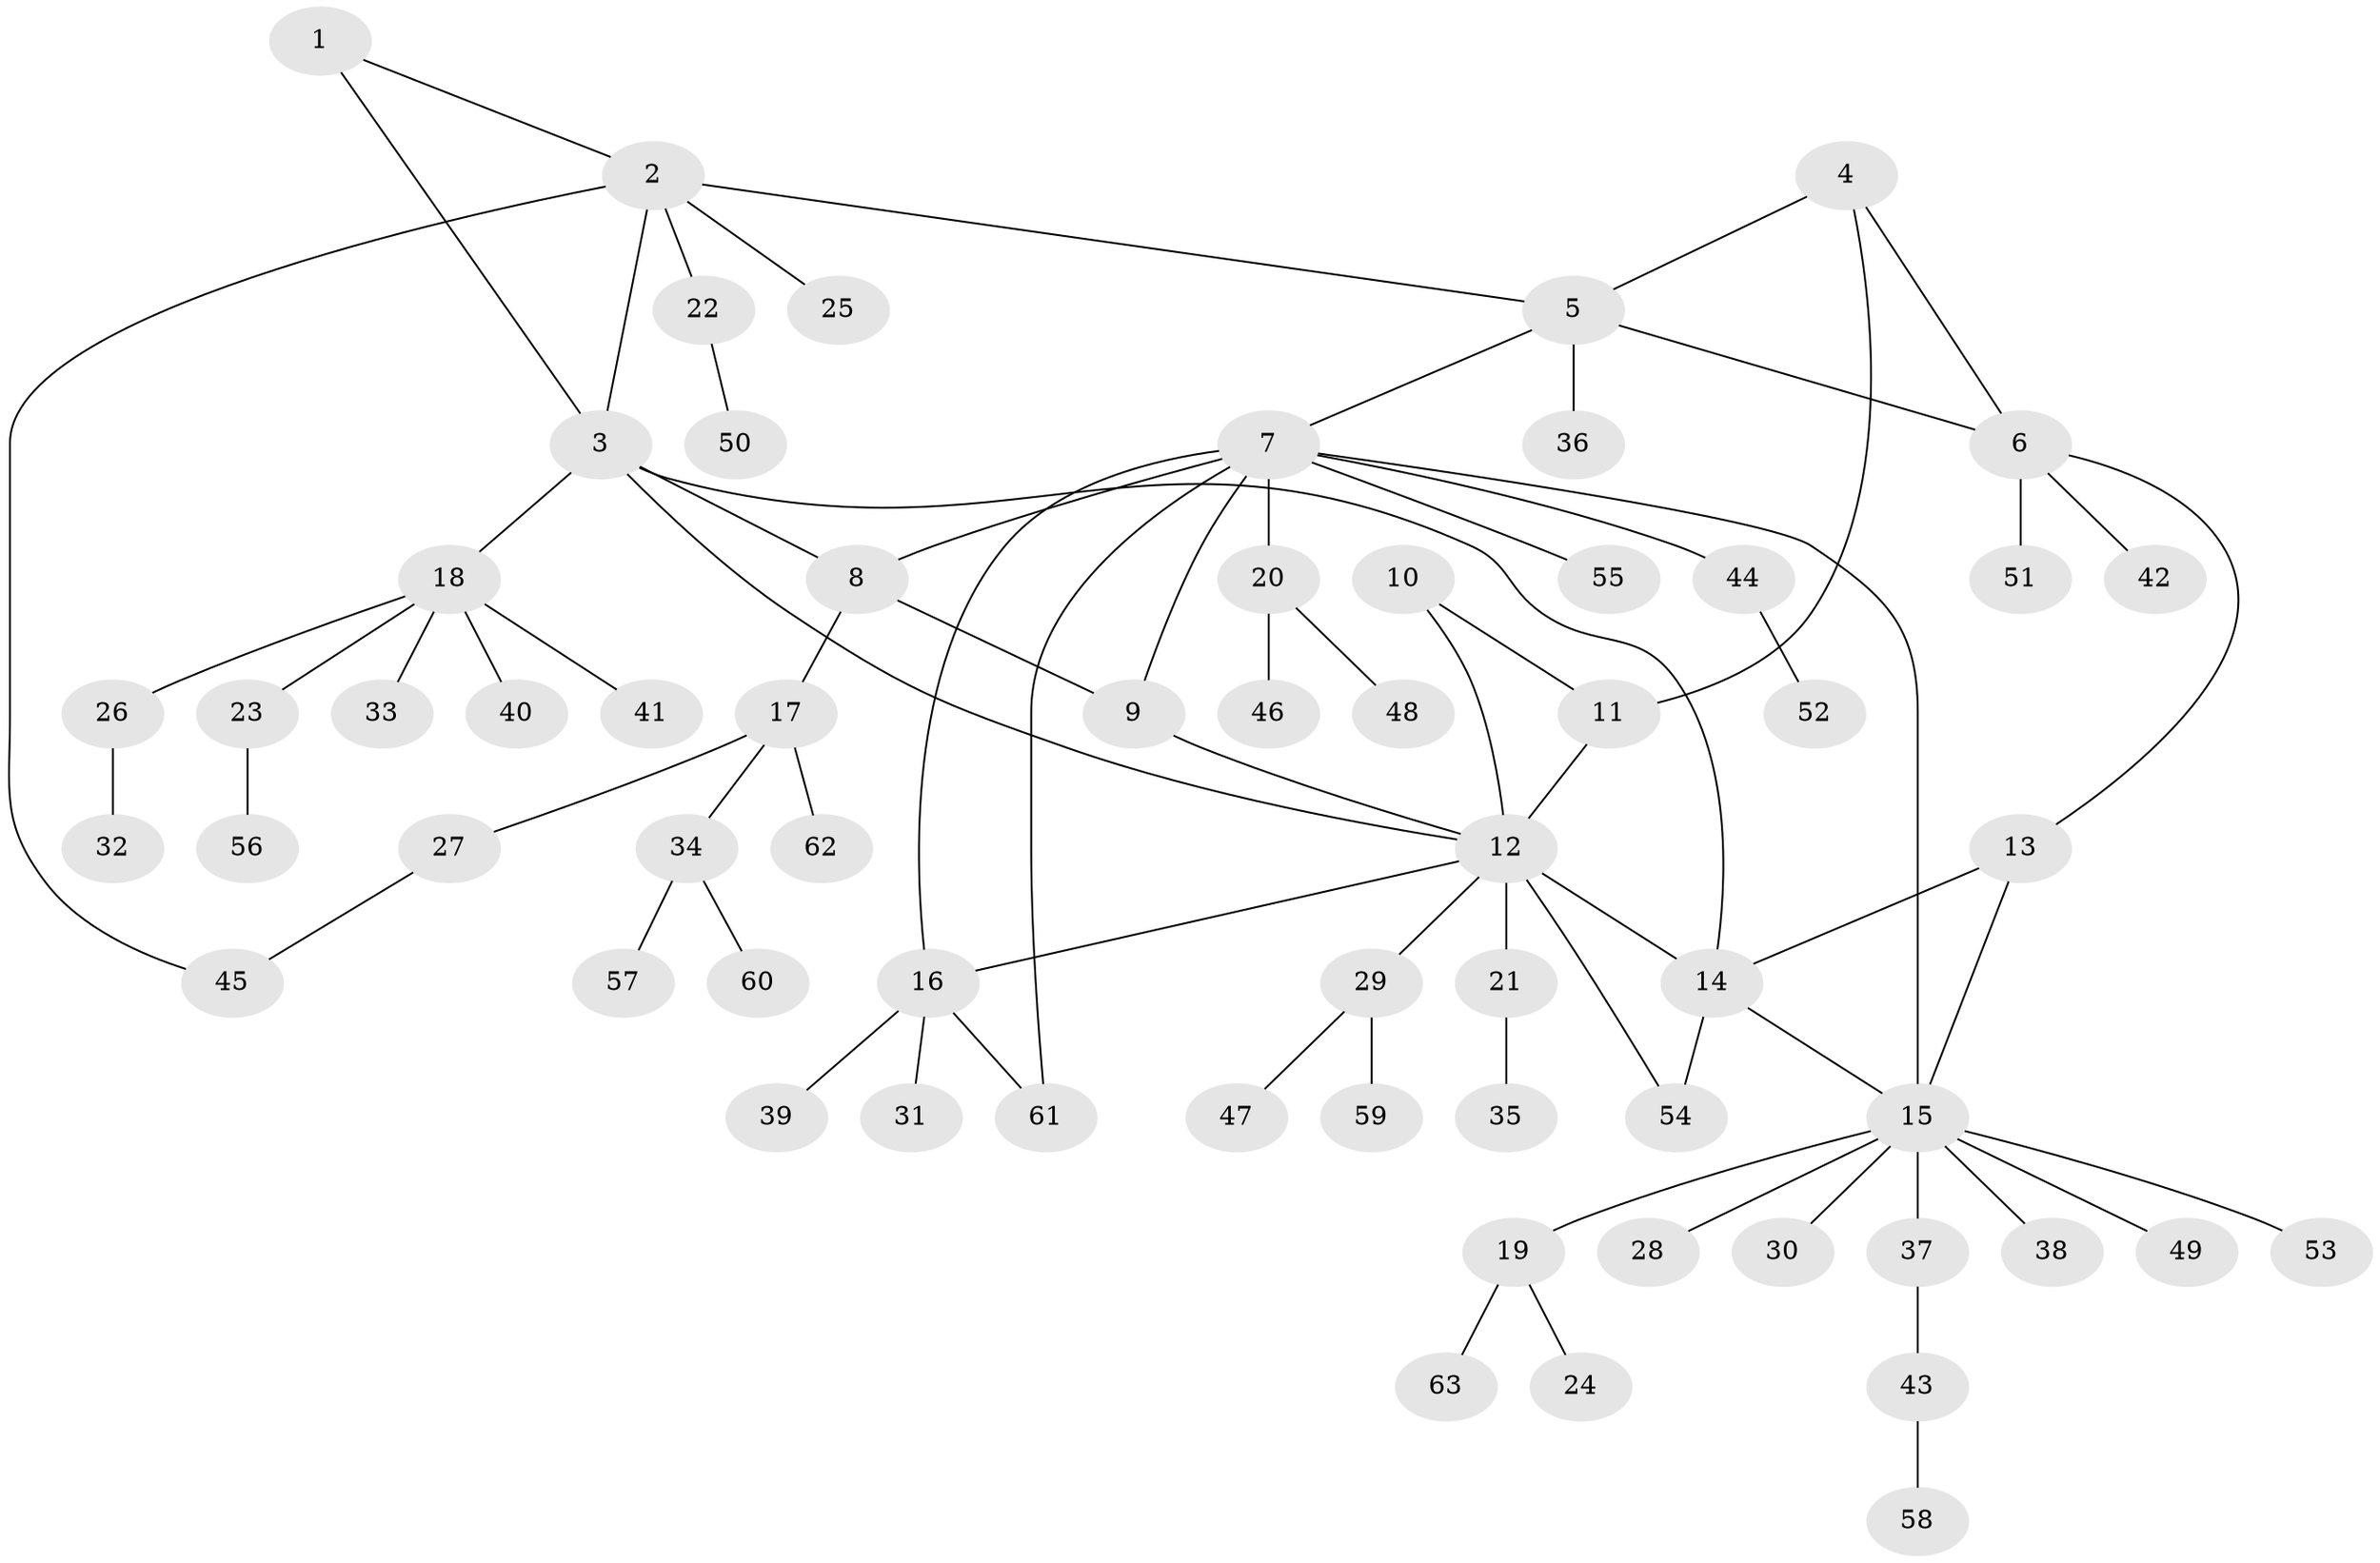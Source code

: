 // coarse degree distribution, {5: 0.07407407407407407, 4: 0.1111111111111111, 3: 0.2222222222222222, 7: 0.07407407407407407, 1: 0.37037037037037035, 2: 0.14814814814814814}
// Generated by graph-tools (version 1.1) at 2025/52/03/04/25 22:52:24]
// undirected, 63 vertices, 77 edges
graph export_dot {
  node [color=gray90,style=filled];
  1;
  2;
  3;
  4;
  5;
  6;
  7;
  8;
  9;
  10;
  11;
  12;
  13;
  14;
  15;
  16;
  17;
  18;
  19;
  20;
  21;
  22;
  23;
  24;
  25;
  26;
  27;
  28;
  29;
  30;
  31;
  32;
  33;
  34;
  35;
  36;
  37;
  38;
  39;
  40;
  41;
  42;
  43;
  44;
  45;
  46;
  47;
  48;
  49;
  50;
  51;
  52;
  53;
  54;
  55;
  56;
  57;
  58;
  59;
  60;
  61;
  62;
  63;
  1 -- 2;
  1 -- 3;
  2 -- 3;
  2 -- 5;
  2 -- 22;
  2 -- 25;
  2 -- 45;
  3 -- 8;
  3 -- 12;
  3 -- 14;
  3 -- 18;
  4 -- 5;
  4 -- 6;
  4 -- 11;
  5 -- 6;
  5 -- 7;
  5 -- 36;
  6 -- 13;
  6 -- 42;
  6 -- 51;
  7 -- 8;
  7 -- 9;
  7 -- 15;
  7 -- 16;
  7 -- 20;
  7 -- 44;
  7 -- 55;
  7 -- 61;
  8 -- 9;
  8 -- 17;
  9 -- 12;
  10 -- 11;
  10 -- 12;
  11 -- 12;
  12 -- 14;
  12 -- 16;
  12 -- 21;
  12 -- 29;
  12 -- 54;
  13 -- 14;
  13 -- 15;
  14 -- 15;
  14 -- 54;
  15 -- 19;
  15 -- 28;
  15 -- 30;
  15 -- 37;
  15 -- 38;
  15 -- 49;
  15 -- 53;
  16 -- 31;
  16 -- 39;
  16 -- 61;
  17 -- 27;
  17 -- 34;
  17 -- 62;
  18 -- 23;
  18 -- 26;
  18 -- 33;
  18 -- 40;
  18 -- 41;
  19 -- 24;
  19 -- 63;
  20 -- 46;
  20 -- 48;
  21 -- 35;
  22 -- 50;
  23 -- 56;
  26 -- 32;
  27 -- 45;
  29 -- 47;
  29 -- 59;
  34 -- 57;
  34 -- 60;
  37 -- 43;
  43 -- 58;
  44 -- 52;
}
